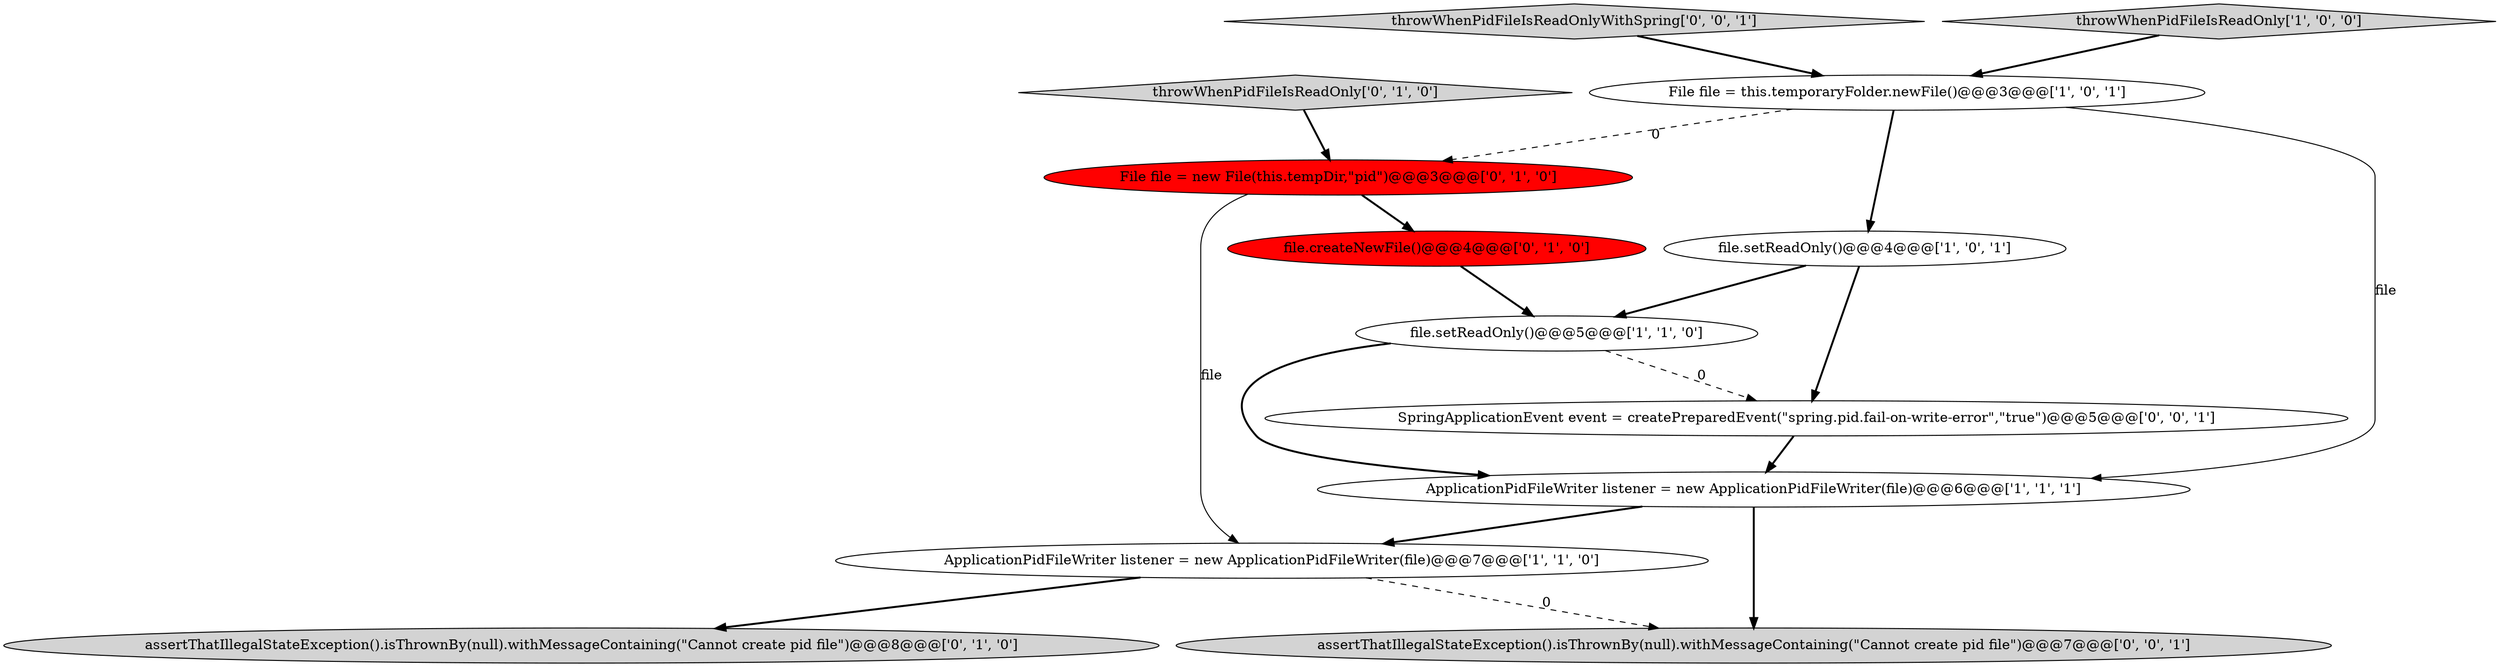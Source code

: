 digraph {
12 [style = filled, label = "throwWhenPidFileIsReadOnlyWithSpring['0', '0', '1']", fillcolor = lightgray, shape = diamond image = "AAA0AAABBB3BBB"];
1 [style = filled, label = "ApplicationPidFileWriter listener = new ApplicationPidFileWriter(file)@@@6@@@['1', '1', '1']", fillcolor = white, shape = ellipse image = "AAA0AAABBB1BBB"];
4 [style = filled, label = "throwWhenPidFileIsReadOnly['1', '0', '0']", fillcolor = lightgray, shape = diamond image = "AAA0AAABBB1BBB"];
7 [style = filled, label = "assertThatIllegalStateException().isThrownBy(null).withMessageContaining(\"Cannot create pid file\")@@@8@@@['0', '1', '0']", fillcolor = lightgray, shape = ellipse image = "AAA0AAABBB2BBB"];
6 [style = filled, label = "file.createNewFile()@@@4@@@['0', '1', '0']", fillcolor = red, shape = ellipse image = "AAA1AAABBB2BBB"];
8 [style = filled, label = "throwWhenPidFileIsReadOnly['0', '1', '0']", fillcolor = lightgray, shape = diamond image = "AAA0AAABBB2BBB"];
10 [style = filled, label = "SpringApplicationEvent event = createPreparedEvent(\"spring.pid.fail-on-write-error\",\"true\")@@@5@@@['0', '0', '1']", fillcolor = white, shape = ellipse image = "AAA0AAABBB3BBB"];
3 [style = filled, label = "file.setReadOnly()@@@5@@@['1', '1', '0']", fillcolor = white, shape = ellipse image = "AAA0AAABBB1BBB"];
9 [style = filled, label = "File file = new File(this.tempDir,\"pid\")@@@3@@@['0', '1', '0']", fillcolor = red, shape = ellipse image = "AAA1AAABBB2BBB"];
2 [style = filled, label = "File file = this.temporaryFolder.newFile()@@@3@@@['1', '0', '1']", fillcolor = white, shape = ellipse image = "AAA0AAABBB1BBB"];
0 [style = filled, label = "file.setReadOnly()@@@4@@@['1', '0', '1']", fillcolor = white, shape = ellipse image = "AAA0AAABBB1BBB"];
5 [style = filled, label = "ApplicationPidFileWriter listener = new ApplicationPidFileWriter(file)@@@7@@@['1', '1', '0']", fillcolor = white, shape = ellipse image = "AAA0AAABBB1BBB"];
11 [style = filled, label = "assertThatIllegalStateException().isThrownBy(null).withMessageContaining(\"Cannot create pid file\")@@@7@@@['0', '0', '1']", fillcolor = lightgray, shape = ellipse image = "AAA0AAABBB3BBB"];
1->5 [style = bold, label=""];
0->3 [style = bold, label=""];
6->3 [style = bold, label=""];
5->7 [style = bold, label=""];
12->2 [style = bold, label=""];
0->10 [style = bold, label=""];
2->0 [style = bold, label=""];
3->10 [style = dashed, label="0"];
2->1 [style = solid, label="file"];
4->2 [style = bold, label=""];
1->11 [style = bold, label=""];
3->1 [style = bold, label=""];
10->1 [style = bold, label=""];
5->11 [style = dashed, label="0"];
2->9 [style = dashed, label="0"];
9->5 [style = solid, label="file"];
9->6 [style = bold, label=""];
8->9 [style = bold, label=""];
}

